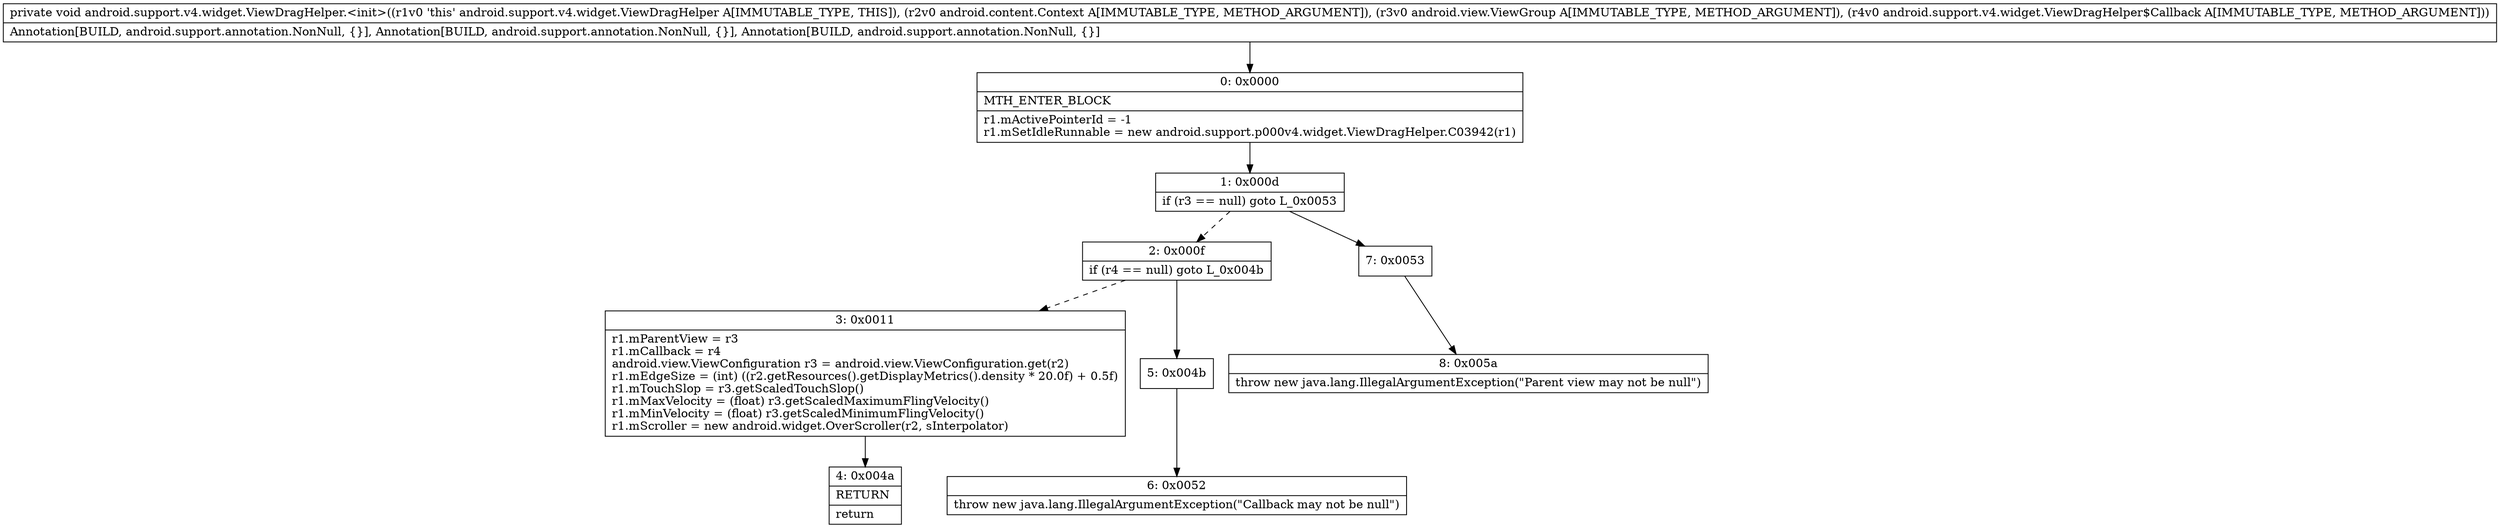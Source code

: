digraph "CFG forandroid.support.v4.widget.ViewDragHelper.\<init\>(Landroid\/content\/Context;Landroid\/view\/ViewGroup;Landroid\/support\/v4\/widget\/ViewDragHelper$Callback;)V" {
Node_0 [shape=record,label="{0\:\ 0x0000|MTH_ENTER_BLOCK\l|r1.mActivePointerId = \-1\lr1.mSetIdleRunnable = new android.support.p000v4.widget.ViewDragHelper.C03942(r1)\l}"];
Node_1 [shape=record,label="{1\:\ 0x000d|if (r3 == null) goto L_0x0053\l}"];
Node_2 [shape=record,label="{2\:\ 0x000f|if (r4 == null) goto L_0x004b\l}"];
Node_3 [shape=record,label="{3\:\ 0x0011|r1.mParentView = r3\lr1.mCallback = r4\landroid.view.ViewConfiguration r3 = android.view.ViewConfiguration.get(r2)\lr1.mEdgeSize = (int) ((r2.getResources().getDisplayMetrics().density * 20.0f) + 0.5f)\lr1.mTouchSlop = r3.getScaledTouchSlop()\lr1.mMaxVelocity = (float) r3.getScaledMaximumFlingVelocity()\lr1.mMinVelocity = (float) r3.getScaledMinimumFlingVelocity()\lr1.mScroller = new android.widget.OverScroller(r2, sInterpolator)\l}"];
Node_4 [shape=record,label="{4\:\ 0x004a|RETURN\l|return\l}"];
Node_5 [shape=record,label="{5\:\ 0x004b}"];
Node_6 [shape=record,label="{6\:\ 0x0052|throw new java.lang.IllegalArgumentException(\"Callback may not be null\")\l}"];
Node_7 [shape=record,label="{7\:\ 0x0053}"];
Node_8 [shape=record,label="{8\:\ 0x005a|throw new java.lang.IllegalArgumentException(\"Parent view may not be null\")\l}"];
MethodNode[shape=record,label="{private void android.support.v4.widget.ViewDragHelper.\<init\>((r1v0 'this' android.support.v4.widget.ViewDragHelper A[IMMUTABLE_TYPE, THIS]), (r2v0 android.content.Context A[IMMUTABLE_TYPE, METHOD_ARGUMENT]), (r3v0 android.view.ViewGroup A[IMMUTABLE_TYPE, METHOD_ARGUMENT]), (r4v0 android.support.v4.widget.ViewDragHelper$Callback A[IMMUTABLE_TYPE, METHOD_ARGUMENT]))  | Annotation[BUILD, android.support.annotation.NonNull, \{\}], Annotation[BUILD, android.support.annotation.NonNull, \{\}], Annotation[BUILD, android.support.annotation.NonNull, \{\}]\l}"];
MethodNode -> Node_0;
Node_0 -> Node_1;
Node_1 -> Node_2[style=dashed];
Node_1 -> Node_7;
Node_2 -> Node_3[style=dashed];
Node_2 -> Node_5;
Node_3 -> Node_4;
Node_5 -> Node_6;
Node_7 -> Node_8;
}


